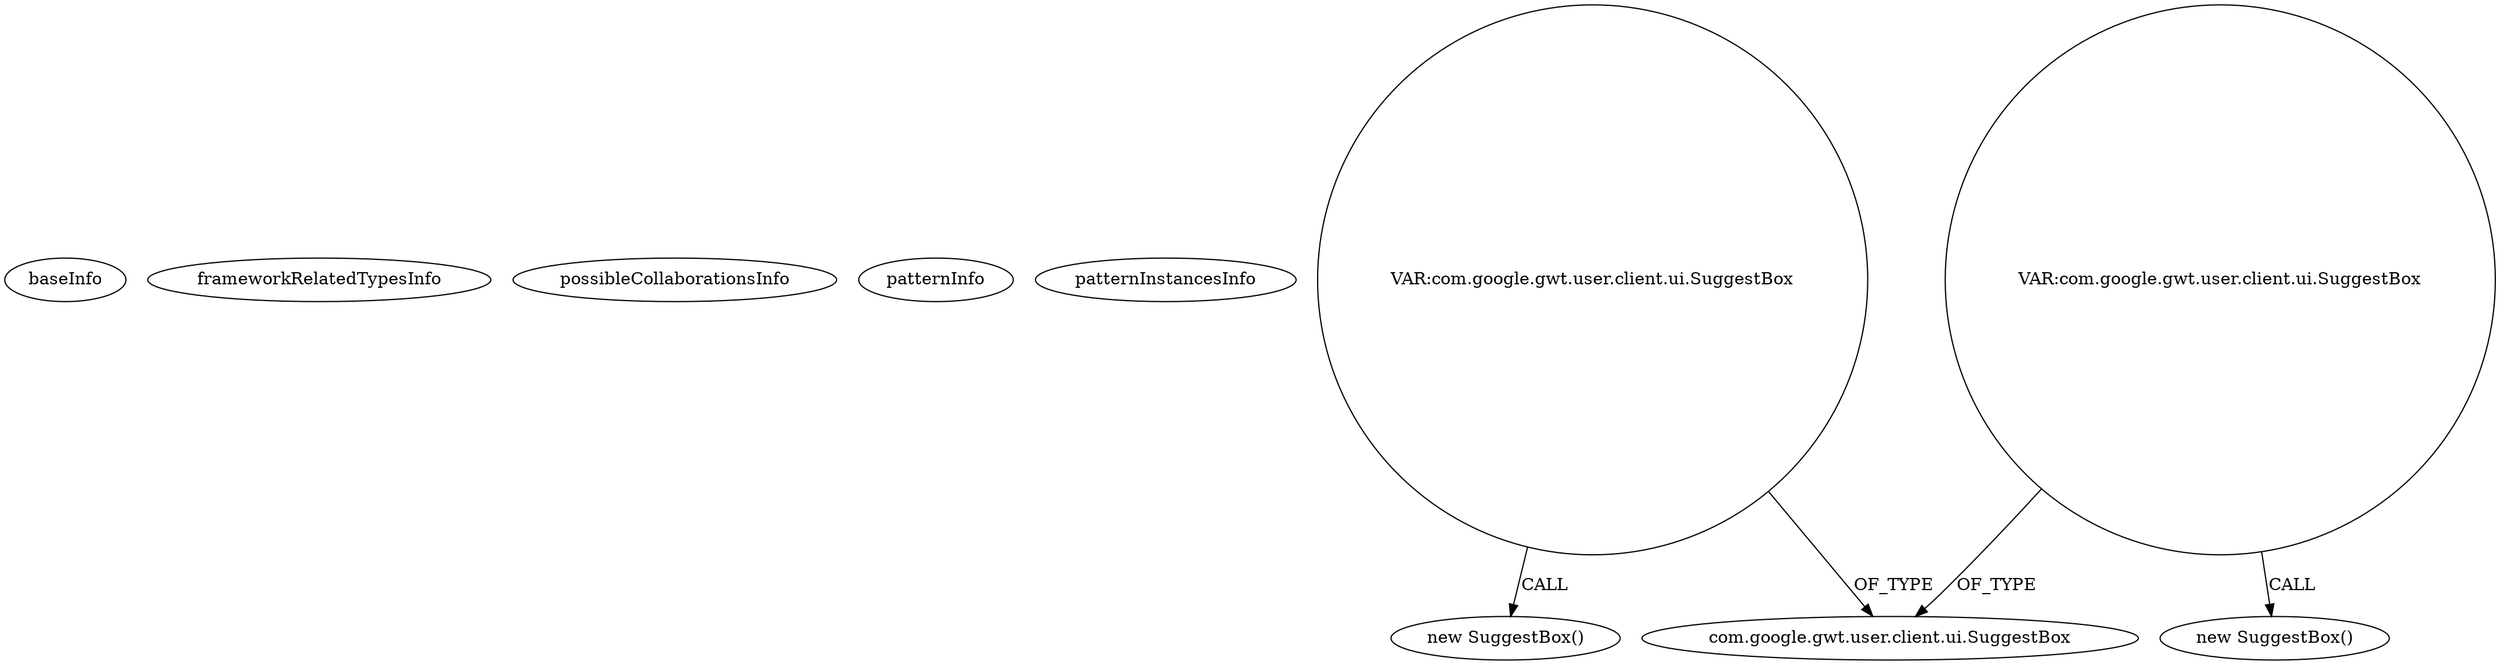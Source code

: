 digraph {
baseInfo[graphId=1440,category="pattern",isAnonymous=false,possibleRelation=false]
frameworkRelatedTypesInfo[]
possibleCollaborationsInfo[]
patternInfo[frequency=2.0,patternRootClient=null]
patternInstancesInfo[0="coldplayguy-flight87~/coldplayguy-flight87/flight87-master/BookFlight/src/bookflight/client/BookFlight.java~void onModuleLoad()~1092",1="coldplayguy-flight87~/coldplayguy-flight87/flight87-master/BookFlight/src/bookflight/client/BookFlight.java~BookFlight~1091"]
21[label="new SuggestBox()",vertexType="CONSTRUCTOR_CALL",isFrameworkType=false]
22[label="VAR:com.google.gwt.user.client.ui.SuggestBox",vertexType="VARIABLE_EXPRESION",isFrameworkType=false,shape=circle]
23[label="com.google.gwt.user.client.ui.SuggestBox",vertexType="FRAMEWORK_CLASS_TYPE",isFrameworkType=false]
25[label="VAR:com.google.gwt.user.client.ui.SuggestBox",vertexType="VARIABLE_EXPRESION",isFrameworkType=false,shape=circle]
24[label="new SuggestBox()",vertexType="CONSTRUCTOR_CALL",isFrameworkType=false]
22->23[label="OF_TYPE"]
25->24[label="CALL"]
22->21[label="CALL"]
25->23[label="OF_TYPE"]
}
